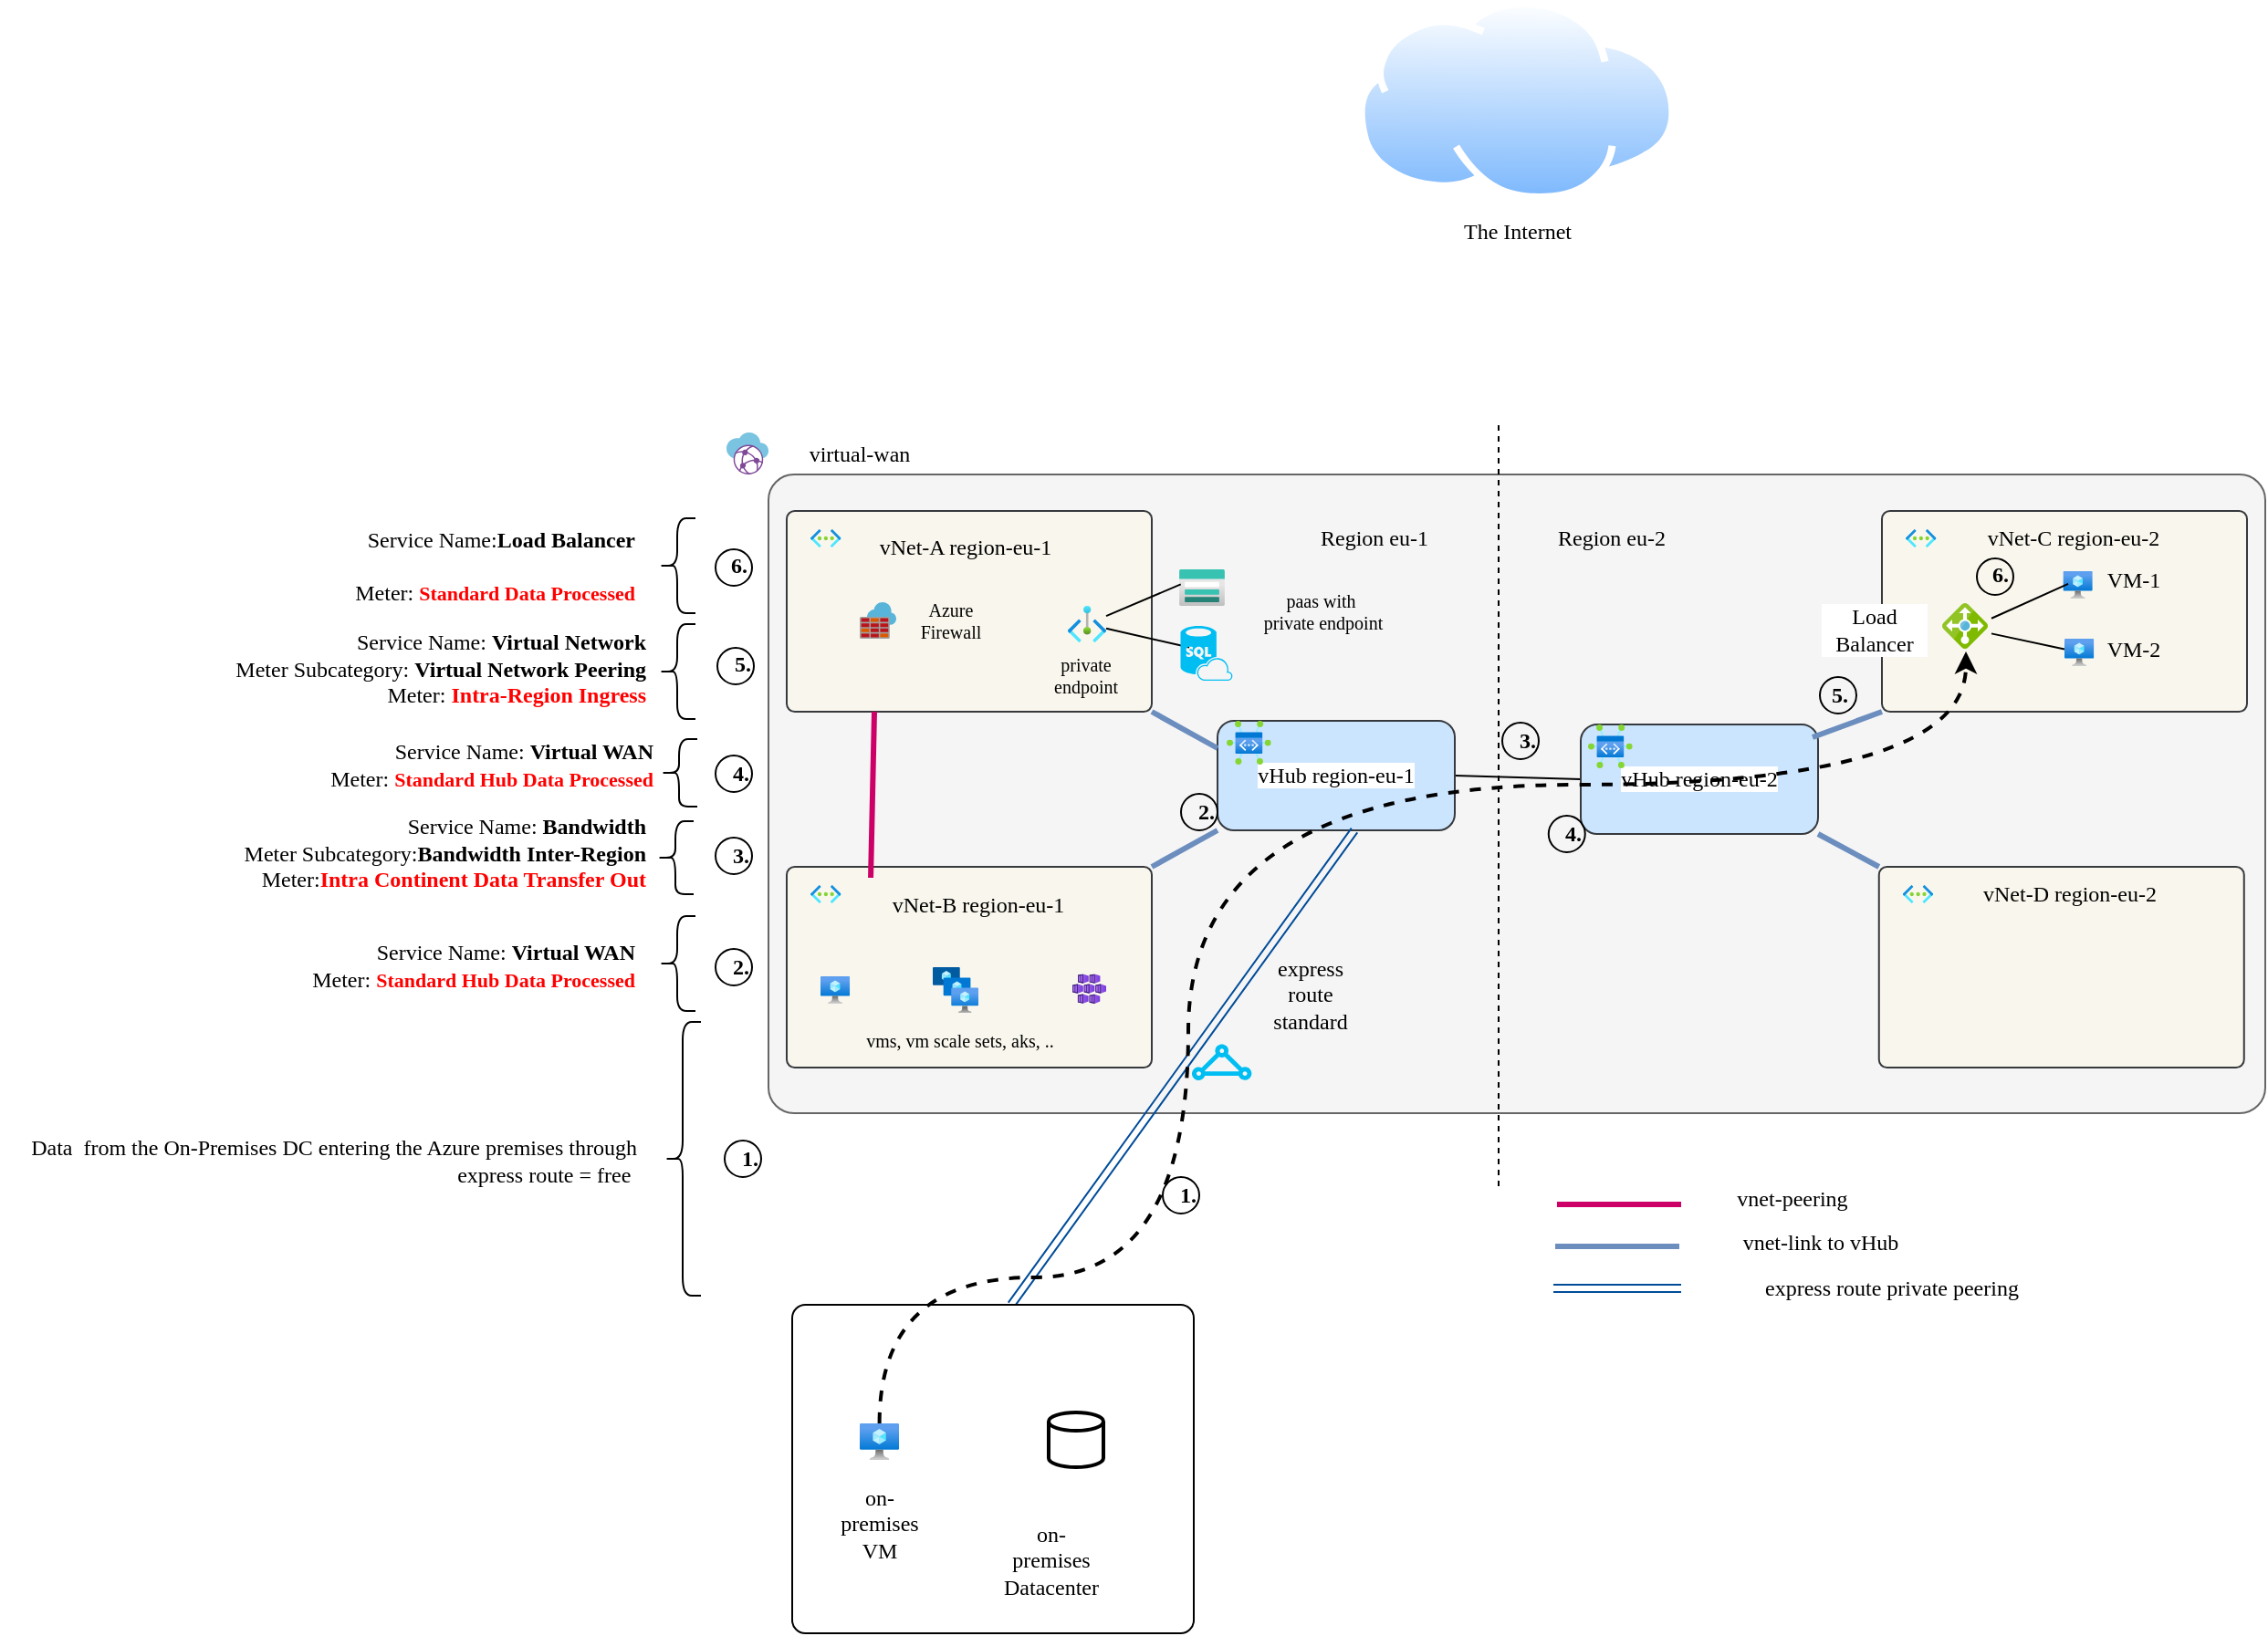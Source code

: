 <mxfile version="27.1.4">
  <diagram name="Seite-1" id="C0ghvE-4qZL3EzDajxP_">
    <mxGraphModel dx="2251" dy="1259" grid="1" gridSize="10" guides="1" tooltips="1" connect="1" arrows="1" fold="1" page="1" pageScale="1" pageWidth="827" pageHeight="1169" math="0" shadow="0">
      <root>
        <mxCell id="0" />
        <mxCell id="1" parent="0" />
        <mxCell id="duxP4CULR9FMRPUdZlci-1" value="" style="rounded=1;whiteSpace=wrap;html=1;arcSize=4;fillColor=#f5f5f5;fontColor=#333333;strokeColor=#666666;" parent="1" vertex="1">
          <mxGeometry x="-100" y="370" width="820" height="350" as="geometry" />
        </mxCell>
        <mxCell id="duxP4CULR9FMRPUdZlci-2" value="The Internet" style="image;aspect=fixed;perimeter=ellipsePerimeter;html=1;align=center;shadow=0;dashed=0;spacingTop=3;image=img/lib/active_directory/internet_cloud.svg;fontFamily=Lucida Console;" parent="1" vertex="1">
          <mxGeometry x="222.7" y="110" width="174.6" height="110" as="geometry" />
        </mxCell>
        <mxCell id="duxP4CULR9FMRPUdZlci-22" style="rounded=0;orthogonalLoop=1;jettySize=auto;html=1;exitX=1;exitY=0.5;exitDx=0;exitDy=0;entryX=0;entryY=0.5;entryDx=0;entryDy=0;endArrow=none;startFill=0;" parent="1" source="duxP4CULR9FMRPUdZlci-3" target="duxP4CULR9FMRPUdZlci-5" edge="1">
          <mxGeometry relative="1" as="geometry" />
        </mxCell>
        <mxCell id="duxP4CULR9FMRPUdZlci-3" value="&lt;span style=&quot;background-color: light-dark(#ffffff, var(--ge-dark-color, #121212));&quot;&gt;vHub region-eu-1 &lt;/span&gt;" style="rounded=1;whiteSpace=wrap;html=1;fontFamily=Lucida Console;fillColor=#cce5ff;strokeColor=#36393d;" parent="1" vertex="1">
          <mxGeometry x="146" y="505" width="130" height="60" as="geometry" />
        </mxCell>
        <mxCell id="duxP4CULR9FMRPUdZlci-33" style="rounded=0;orthogonalLoop=1;jettySize=auto;html=1;exitX=0.5;exitY=0;exitDx=0;exitDy=0;entryX=0.5;entryY=1;entryDx=0;entryDy=0;shape=link;strokeColor=#004C99;" parent="1" edge="1">
          <mxGeometry relative="1" as="geometry">
            <mxPoint x="33" y="825" as="sourcePoint" />
            <mxPoint x="221" y="565" as="targetPoint" />
          </mxGeometry>
        </mxCell>
        <mxCell id="duxP4CULR9FMRPUdZlci-4" value="" style="rounded=1;whiteSpace=wrap;html=1;arcSize=4;" parent="1" vertex="1">
          <mxGeometry x="-87" y="825" width="220" height="180" as="geometry" />
        </mxCell>
        <mxCell id="duxP4CULR9FMRPUdZlci-5" value="&lt;font style=&quot;background-color: light-dark(#ffffff, var(--ge-dark-color, #121212));&quot; face=&quot;Lucida Console&quot;&gt;vHub region-eu-2&lt;/font&gt;" style="rounded=1;whiteSpace=wrap;html=1;fillColor=#cce5ff;strokeColor=#36393d;" parent="1" vertex="1">
          <mxGeometry x="345" y="507" width="130" height="60" as="geometry" />
        </mxCell>
        <mxCell id="duxP4CULR9FMRPUdZlci-20" style="rounded=0;orthogonalLoop=1;jettySize=auto;html=1;exitX=1;exitY=1;exitDx=0;exitDy=0;entryX=0;entryY=0.25;entryDx=0;entryDy=0;endArrow=none;startFill=0;strokeWidth=3;fillColor=#dae8fc;strokeColor=#6c8ebf;" parent="1" source="duxP4CULR9FMRPUdZlci-7" target="duxP4CULR9FMRPUdZlci-3" edge="1">
          <mxGeometry relative="1" as="geometry" />
        </mxCell>
        <mxCell id="duxP4CULR9FMRPUdZlci-7" value="" style="rounded=1;whiteSpace=wrap;html=1;arcSize=4;fillColor=#f9f7ed;strokeColor=#36393d;" parent="1" vertex="1">
          <mxGeometry x="-90" y="390" width="200" height="110" as="geometry" />
        </mxCell>
        <mxCell id="duxP4CULR9FMRPUdZlci-9" value="" style="image;aspect=fixed;html=1;points=[];align=center;fontSize=12;image=img/lib/azure2/networking/Virtual_Networks.svg;" parent="1" vertex="1">
          <mxGeometry x="-77" y="400" width="16.75" height="10" as="geometry" />
        </mxCell>
        <mxCell id="duxP4CULR9FMRPUdZlci-10" value="vNet-A region-eu-1" style="text;html=1;align=center;verticalAlign=middle;whiteSpace=wrap;rounded=0;fontFamily=Lucida Console;" parent="1" vertex="1">
          <mxGeometry x="-62" y="395" width="140" height="30" as="geometry" />
        </mxCell>
        <mxCell id="duxP4CULR9FMRPUdZlci-21" style="rounded=0;orthogonalLoop=1;jettySize=auto;html=1;exitX=1;exitY=0;exitDx=0;exitDy=0;entryX=0;entryY=1;entryDx=0;entryDy=0;endArrow=none;startFill=0;strokeWidth=3;fillColor=#dae8fc;strokeColor=#6c8ebf;" parent="1" source="duxP4CULR9FMRPUdZlci-12" target="duxP4CULR9FMRPUdZlci-3" edge="1">
          <mxGeometry relative="1" as="geometry" />
        </mxCell>
        <mxCell id="duxP4CULR9FMRPUdZlci-12" value="" style="rounded=1;whiteSpace=wrap;html=1;arcSize=4;fillColor=#f9f7ed;strokeColor=#36393d;" parent="1" vertex="1">
          <mxGeometry x="-90" y="585" width="200" height="110" as="geometry" />
        </mxCell>
        <mxCell id="duxP4CULR9FMRPUdZlci-13" value="" style="image;aspect=fixed;html=1;points=[];align=center;fontSize=12;image=img/lib/azure2/networking/Virtual_Networks.svg;" parent="1" vertex="1">
          <mxGeometry x="-77" y="595" width="16.75" height="10" as="geometry" />
        </mxCell>
        <mxCell id="duxP4CULR9FMRPUdZlci-14" value="vNet-B region-eu-1" style="text;html=1;align=center;verticalAlign=middle;whiteSpace=wrap;rounded=0;fontFamily=Lucida Console;" parent="1" vertex="1">
          <mxGeometry x="-55" y="591" width="140" height="30" as="geometry" />
        </mxCell>
        <mxCell id="duxP4CULR9FMRPUdZlci-15" value="" style="rounded=1;whiteSpace=wrap;html=1;arcSize=4;fillColor=#f9f7ed;strokeColor=#36393d;" parent="1" vertex="1">
          <mxGeometry x="510" y="390" width="200" height="110" as="geometry" />
        </mxCell>
        <mxCell id="duxP4CULR9FMRPUdZlci-16" value="" style="image;aspect=fixed;html=1;points=[];align=center;fontSize=12;image=img/lib/azure2/networking/Virtual_Networks.svg;" parent="1" vertex="1">
          <mxGeometry x="523" y="400" width="16.75" height="10" as="geometry" />
        </mxCell>
        <mxCell id="duxP4CULR9FMRPUdZlci-30" style="rounded=0;orthogonalLoop=1;jettySize=auto;html=1;exitX=0.25;exitY=1;exitDx=0;exitDy=0;entryX=0.093;entryY=0;entryDx=0;entryDy=0;entryPerimeter=0;endArrow=none;startFill=0;strokeWidth=3;fillColor=#fff2cc;strokeColor=#CC0066;" parent="1" edge="1">
          <mxGeometry relative="1" as="geometry">
            <mxPoint x="-42" y="500" as="sourcePoint" />
            <mxPoint x="-43.98" y="591" as="targetPoint" />
          </mxGeometry>
        </mxCell>
        <mxCell id="duxP4CULR9FMRPUdZlci-17" value="vNet-C region-eu-2" style="text;html=1;align=center;verticalAlign=middle;whiteSpace=wrap;rounded=0;fontFamily=Lucida Console;" parent="1" vertex="1">
          <mxGeometry x="545" y="390" width="140" height="30" as="geometry" />
        </mxCell>
        <mxCell id="duxP4CULR9FMRPUdZlci-18" value="" style="image;aspect=fixed;html=1;points=[];align=center;fontSize=12;image=img/lib/azure2/networking/Virtual_WAN_Hub.svg;" parent="1" vertex="1">
          <mxGeometry x="151" y="505" width="24.38" height="24" as="geometry" />
        </mxCell>
        <mxCell id="duxP4CULR9FMRPUdZlci-19" value="" style="image;aspect=fixed;html=1;points=[];align=center;fontSize=12;image=img/lib/azure2/networking/Virtual_WAN_Hub.svg;" parent="1" vertex="1">
          <mxGeometry x="349" y="507" width="24.38" height="24" as="geometry" />
        </mxCell>
        <mxCell id="duxP4CULR9FMRPUdZlci-23" style="rounded=0;orthogonalLoop=1;jettySize=auto;html=1;exitX=0;exitY=1;exitDx=0;exitDy=0;entryX=0.977;entryY=0.117;entryDx=0;entryDy=0;entryPerimeter=0;strokeWidth=3;fillColor=#dae8fc;strokeColor=#6c8ebf;endArrow=none;startFill=0;" parent="1" source="duxP4CULR9FMRPUdZlci-15" target="duxP4CULR9FMRPUdZlci-5" edge="1">
          <mxGeometry relative="1" as="geometry" />
        </mxCell>
        <mxCell id="duxP4CULR9FMRPUdZlci-28" style="rounded=0;orthogonalLoop=1;jettySize=auto;html=1;exitX=0;exitY=0;exitDx=0;exitDy=0;entryX=1;entryY=1;entryDx=0;entryDy=0;endArrow=none;startFill=0;strokeWidth=3;fillColor=#dae8fc;strokeColor=#6c8ebf;" parent="1" source="duxP4CULR9FMRPUdZlci-24" target="duxP4CULR9FMRPUdZlci-5" edge="1">
          <mxGeometry relative="1" as="geometry" />
        </mxCell>
        <mxCell id="duxP4CULR9FMRPUdZlci-24" value="" style="rounded=1;whiteSpace=wrap;html=1;arcSize=4;fillColor=#f9f7ed;strokeColor=#36393d;" parent="1" vertex="1">
          <mxGeometry x="508.38" y="585" width="200" height="110" as="geometry" />
        </mxCell>
        <mxCell id="duxP4CULR9FMRPUdZlci-25" value="" style="image;aspect=fixed;html=1;points=[];align=center;fontSize=12;image=img/lib/azure2/networking/Virtual_Networks.svg;" parent="1" vertex="1">
          <mxGeometry x="521.38" y="595" width="16.75" height="10" as="geometry" />
        </mxCell>
        <mxCell id="duxP4CULR9FMRPUdZlci-26" value="vNet-D region-eu-2" style="text;html=1;align=center;verticalAlign=middle;whiteSpace=wrap;rounded=0;fontFamily=Lucida Console;" parent="1" vertex="1">
          <mxGeometry x="543.38" y="585" width="140" height="30" as="geometry" />
        </mxCell>
        <mxCell id="duxP4CULR9FMRPUdZlci-31" value="" style="image;sketch=0;aspect=fixed;html=1;points=[];align=center;fontSize=12;image=img/lib/mscae/Virtual_WANs.svg;" parent="1" vertex="1">
          <mxGeometry x="-123" y="347" width="23" height="23" as="geometry" />
        </mxCell>
        <mxCell id="duxP4CULR9FMRPUdZlci-32" value="" style="verticalLabelPosition=bottom;html=1;verticalAlign=top;align=center;strokeColor=none;fillColor=#00BEF2;shape=mxgraph.azure.express_route;pointerEvents=1;" parent="1" vertex="1">
          <mxGeometry x="131.67" y="682" width="33.33" height="20" as="geometry" />
        </mxCell>
        <mxCell id="duxP4CULR9FMRPUdZlci-34" value="&lt;font face=&quot;Lucida Console&quot;&gt;virtual-wan&lt;/font&gt;" style="text;html=1;align=center;verticalAlign=middle;whiteSpace=wrap;rounded=0;" parent="1" vertex="1">
          <mxGeometry x="-100" y="343.5" width="100" height="30" as="geometry" />
        </mxCell>
        <mxCell id="duxP4CULR9FMRPUdZlci-35" value="" style="endArrow=none;dashed=1;html=1;rounded=0;" parent="1" edge="1">
          <mxGeometry width="50" height="50" relative="1" as="geometry">
            <mxPoint x="300" y="760" as="sourcePoint" />
            <mxPoint x="300" y="340" as="targetPoint" />
          </mxGeometry>
        </mxCell>
        <mxCell id="duxP4CULR9FMRPUdZlci-36" value="Region eu-1" style="text;html=1;align=center;verticalAlign=middle;whiteSpace=wrap;rounded=0;fontFamily=Lucida Console;" parent="1" vertex="1">
          <mxGeometry x="187.38" y="390" width="90" height="30" as="geometry" />
        </mxCell>
        <mxCell id="duxP4CULR9FMRPUdZlci-37" value="Region eu-2" style="text;html=1;align=center;verticalAlign=middle;whiteSpace=wrap;rounded=0;fontFamily=Lucida Console;" parent="1" vertex="1">
          <mxGeometry x="317.38" y="390" width="90" height="30" as="geometry" />
        </mxCell>
        <mxCell id="duxP4CULR9FMRPUdZlci-38" value="&lt;div&gt;on-premises&lt;/div&gt;&lt;div&gt;Datacenter&lt;/div&gt;" style="text;html=1;align=center;verticalAlign=middle;whiteSpace=wrap;rounded=0;fontFamily=Lucida Console;" parent="1" vertex="1">
          <mxGeometry x="25" y="950" width="60" height="30" as="geometry" />
        </mxCell>
        <mxCell id="duxP4CULR9FMRPUdZlci-40" value="express route standard" style="text;html=1;align=center;verticalAlign=middle;whiteSpace=wrap;rounded=0;fontFamily=Lucida Console;" parent="1" vertex="1">
          <mxGeometry x="167.38" y="640" width="60" height="30" as="geometry" />
        </mxCell>
        <mxCell id="duxP4CULR9FMRPUdZlci-41" style="rounded=0;orthogonalLoop=1;jettySize=auto;html=1;exitX=0.25;exitY=1;exitDx=0;exitDy=0;endArrow=none;startFill=0;strokeWidth=3;fillColor=#fff2cc;strokeColor=#CC0066;" parent="1" edge="1">
          <mxGeometry relative="1" as="geometry">
            <mxPoint x="331.98" y="770" as="sourcePoint" />
            <mxPoint x="400" y="770" as="targetPoint" />
          </mxGeometry>
        </mxCell>
        <mxCell id="duxP4CULR9FMRPUdZlci-42" style="rounded=0;orthogonalLoop=1;jettySize=auto;html=1;endArrow=none;startFill=0;strokeWidth=3;fillColor=#dae8fc;strokeColor=#6c8ebf;" parent="1" edge="1">
          <mxGeometry relative="1" as="geometry">
            <mxPoint x="331" y="793" as="sourcePoint" />
            <mxPoint x="399" y="793" as="targetPoint" />
          </mxGeometry>
        </mxCell>
        <mxCell id="duxP4CULR9FMRPUdZlci-43" value="vnet-peering" style="text;html=1;align=center;verticalAlign=middle;whiteSpace=wrap;rounded=0;fontFamily=Lucida Console;" parent="1" vertex="1">
          <mxGeometry x="396" y="752" width="130" height="30" as="geometry" />
        </mxCell>
        <mxCell id="duxP4CULR9FMRPUdZlci-44" value="vnet-link to vHub" style="text;html=1;align=center;verticalAlign=middle;whiteSpace=wrap;rounded=0;fontFamily=Lucida Console;" parent="1" vertex="1">
          <mxGeometry x="395.38" y="776" width="162.62" height="30" as="geometry" />
        </mxCell>
        <mxCell id="duxP4CULR9FMRPUdZlci-45" value="" style="image;aspect=fixed;html=1;points=[];align=center;fontSize=12;image=img/lib/azure2/compute/VM_Scale_Sets.svg;" parent="1" vertex="1">
          <mxGeometry x="-10" y="640" width="25" height="25" as="geometry" />
        </mxCell>
        <mxCell id="duxP4CULR9FMRPUdZlci-46" value="" style="image;aspect=fixed;html=1;points=[];align=center;fontSize=12;image=img/lib/azure2/compute/Virtual_Machine.svg;" parent="1" vertex="1">
          <mxGeometry x="-71.56" y="645" width="16.17" height="15" as="geometry" />
        </mxCell>
        <mxCell id="duxP4CULR9FMRPUdZlci-47" value="" style="image;aspect=fixed;html=1;points=[];align=center;fontSize=12;image=img/lib/azure2/compute/Virtual_Machine.svg;" parent="1" vertex="1">
          <mxGeometry x="-50" y="890" width="21.56" height="20" as="geometry" />
        </mxCell>
        <mxCell id="duxP4CULR9FMRPUdZlci-48" value="" style="image;sketch=0;aspect=fixed;html=1;points=[];align=center;fontSize=12;image=img/lib/mscae/Azure_Firewall.svg;" parent="1" vertex="1">
          <mxGeometry x="-50" y="440" width="20" height="20" as="geometry" />
        </mxCell>
        <mxCell id="duxP4CULR9FMRPUdZlci-49" value="&lt;div&gt;Azure&lt;/div&gt;&lt;div&gt;Firewall&lt;/div&gt;" style="text;html=1;align=center;verticalAlign=middle;whiteSpace=wrap;rounded=0;fontFamily=Lucida Console;fontSize=10;" parent="1" vertex="1">
          <mxGeometry x="-30" y="435" width="60" height="30" as="geometry" />
        </mxCell>
        <mxCell id="duxP4CULR9FMRPUdZlci-50" value="" style="image;aspect=fixed;html=1;points=[];align=center;fontSize=12;image=img/lib/azure2/storage/Storage_Accounts.svg;" parent="1" vertex="1">
          <mxGeometry x="125" y="422" width="25" height="20" as="geometry" />
        </mxCell>
        <mxCell id="duxP4CULR9FMRPUdZlci-51" value="&lt;div&gt;private endpoint&lt;/div&gt;" style="text;html=1;align=center;verticalAlign=middle;whiteSpace=wrap;rounded=0;fontFamily=Lucida Console;fontSize=10;" parent="1" vertex="1">
          <mxGeometry x="44.49" y="465" width="60" height="30" as="geometry" />
        </mxCell>
        <mxCell id="duxP4CULR9FMRPUdZlci-52" value="" style="image;aspect=fixed;html=1;points=[];align=center;fontSize=12;image=img/lib/azure2/other/Private_Endpoints.svg;" parent="1" vertex="1">
          <mxGeometry x="63.97" y="442" width="21.03" height="20" as="geometry" />
        </mxCell>
        <mxCell id="duxP4CULR9FMRPUdZlci-56" style="rounded=0;orthogonalLoop=1;jettySize=auto;html=1;entryX=0.168;entryY=0.391;entryDx=0;entryDy=0;entryPerimeter=0;endArrow=none;startFill=0;" parent="1" source="duxP4CULR9FMRPUdZlci-52" target="duxP4CULR9FMRPUdZlci-53" edge="1">
          <mxGeometry relative="1" as="geometry" />
        </mxCell>
        <mxCell id="duxP4CULR9FMRPUdZlci-53" value="" style="verticalLabelPosition=bottom;html=1;verticalAlign=top;align=center;strokeColor=none;fillColor=#00BEF2;shape=mxgraph.azure.sql_database_sql_azure;" parent="1" vertex="1">
          <mxGeometry x="125.75" y="453" width="28.5" height="30" as="geometry" />
        </mxCell>
        <mxCell id="duxP4CULR9FMRPUdZlci-54" value="&lt;div&gt;paas with&amp;nbsp;&lt;/div&gt;&lt;div&gt;private endpoint&lt;/div&gt;" style="text;html=1;align=center;verticalAlign=middle;whiteSpace=wrap;rounded=0;fontFamily=Lucida Console;fontSize=10;" parent="1" vertex="1">
          <mxGeometry x="154.25" y="430" width="100" height="30" as="geometry" />
        </mxCell>
        <mxCell id="duxP4CULR9FMRPUdZlci-55" style="rounded=0;orthogonalLoop=1;jettySize=auto;html=1;entryX=0.035;entryY=0.41;entryDx=0;entryDy=0;entryPerimeter=0;endArrow=none;startFill=0;" parent="1" source="duxP4CULR9FMRPUdZlci-52" target="duxP4CULR9FMRPUdZlci-50" edge="1">
          <mxGeometry relative="1" as="geometry" />
        </mxCell>
        <mxCell id="duxP4CULR9FMRPUdZlci-57" value="vms, vm scale sets, aks, .." style="text;html=1;align=center;verticalAlign=middle;whiteSpace=wrap;rounded=0;fontFamily=Lucida Console;fontSize=10;" parent="1" vertex="1">
          <mxGeometry x="-100" y="665" width="210" height="30" as="geometry" />
        </mxCell>
        <mxCell id="duxP4CULR9FMRPUdZlci-58" value="" style="image;aspect=fixed;html=1;points=[];align=center;fontSize=12;image=img/lib/azure2/compute/Kubernetes_Services.svg;" parent="1" vertex="1">
          <mxGeometry x="66.52" y="643.69" width="18.48" height="16.31" as="geometry" />
        </mxCell>
        <mxCell id="duxP4CULR9FMRPUdZlci-59" value="" style="strokeWidth=2;html=1;shape=mxgraph.flowchart.database;whiteSpace=wrap;" parent="1" vertex="1">
          <mxGeometry x="53.49" y="884" width="30" height="30" as="geometry" />
        </mxCell>
        <mxCell id="gPbf7C8P6sWkg_50eWg2-5" style="edgeStyle=orthogonalEdgeStyle;rounded=0;orthogonalLoop=1;jettySize=auto;html=1;curved=1;dashed=1;strokeWidth=2;" parent="1" source="duxP4CULR9FMRPUdZlci-47" edge="1">
          <mxGeometry relative="1" as="geometry">
            <Array as="points">
              <mxPoint x="-39" y="810" />
              <mxPoint x="130" y="810" />
              <mxPoint x="130" y="540" />
              <mxPoint x="556" y="540" />
            </Array>
            <mxPoint x="556" y="467" as="targetPoint" />
          </mxGeometry>
        </mxCell>
        <mxCell id="Dm0uZpSRK0ZEPxicm3Ep-5" style="rounded=0;orthogonalLoop=1;jettySize=auto;html=1;endArrow=none;startFill=0;" parent="1" target="Dm0uZpSRK0ZEPxicm3Ep-3" edge="1">
          <mxGeometry relative="1" as="geometry">
            <mxPoint x="570" y="457.182" as="sourcePoint" />
          </mxGeometry>
        </mxCell>
        <mxCell id="Dm0uZpSRK0ZEPxicm3Ep-2" value="" style="image;aspect=fixed;html=1;points=[];align=center;fontSize=12;image=img/lib/azure2/compute/Virtual_Machine.svg;" parent="1" vertex="1">
          <mxGeometry x="609.22" y="423" width="16.17" height="15" as="geometry" />
        </mxCell>
        <mxCell id="Dm0uZpSRK0ZEPxicm3Ep-3" value="" style="image;aspect=fixed;html=1;points=[];align=center;fontSize=12;image=img/lib/azure2/compute/Virtual_Machine.svg;" parent="1" vertex="1">
          <mxGeometry x="610" y="460" width="16.17" height="15" as="geometry" />
        </mxCell>
        <mxCell id="Dm0uZpSRK0ZEPxicm3Ep-4" style="rounded=0;orthogonalLoop=1;jettySize=auto;html=1;entryX=0.174;entryY=0.46;entryDx=0;entryDy=0;entryPerimeter=0;endArrow=none;startFill=0;" parent="1" target="Dm0uZpSRK0ZEPxicm3Ep-2" edge="1">
          <mxGeometry relative="1" as="geometry">
            <mxPoint x="570" y="448.861" as="sourcePoint" />
          </mxGeometry>
        </mxCell>
        <mxCell id="Dm0uZpSRK0ZEPxicm3Ep-6" value="Load Balancer" style="text;html=1;align=center;verticalAlign=middle;whiteSpace=wrap;rounded=0;fontFamily=Lucida Console;labelBackgroundColor=default;" parent="1" vertex="1">
          <mxGeometry x="476.13" y="440" width="60" height="30" as="geometry" />
        </mxCell>
        <mxCell id="Dm0uZpSRK0ZEPxicm3Ep-9" value="&lt;div&gt;on-premises&lt;/div&gt;&lt;div&gt;VM&lt;/div&gt;" style="text;html=1;align=center;verticalAlign=middle;whiteSpace=wrap;rounded=0;fontFamily=Lucida Console;" parent="1" vertex="1">
          <mxGeometry x="-69.22" y="930" width="60" height="30" as="geometry" />
        </mxCell>
        <mxCell id="Dm0uZpSRK0ZEPxicm3Ep-11" value="VM-1" style="text;html=1;align=center;verticalAlign=middle;whiteSpace=wrap;rounded=0;fontFamily=Lucida Console;" parent="1" vertex="1">
          <mxGeometry x="618" y="413" width="60" height="30" as="geometry" />
        </mxCell>
        <mxCell id="Dm0uZpSRK0ZEPxicm3Ep-12" value="VM-2" style="text;html=1;align=center;verticalAlign=middle;whiteSpace=wrap;rounded=0;fontFamily=Lucida Console;" parent="1" vertex="1">
          <mxGeometry x="618" y="451" width="60" height="30" as="geometry" />
        </mxCell>
        <mxCell id="Dm0uZpSRK0ZEPxicm3Ep-13" style="rounded=0;orthogonalLoop=1;jettySize=auto;html=1;shape=link;strokeColor=#004C99;" parent="1" edge="1">
          <mxGeometry relative="1" as="geometry">
            <mxPoint x="330" y="816" as="sourcePoint" />
            <mxPoint x="400" y="816" as="targetPoint" />
          </mxGeometry>
        </mxCell>
        <mxCell id="Dm0uZpSRK0ZEPxicm3Ep-14" value="express route private peering" style="text;html=1;align=center;verticalAlign=middle;whiteSpace=wrap;rounded=0;fontFamily=Lucida Console;" parent="1" vertex="1">
          <mxGeometry x="401" y="801" width="229" height="30" as="geometry" />
        </mxCell>
        <mxCell id="Dm0uZpSRK0ZEPxicm3Ep-16" value="&lt;div&gt;&lt;font face=&quot;Lucida Console&quot;&gt;Data&amp;nbsp; from the On-Premises DC entering the Azure premises through express route = free&lt;/font&gt;&amp;nbsp;&lt;/div&gt;" style="text;html=1;align=right;verticalAlign=middle;rounded=0;whiteSpace=wrap;" parent="1" vertex="1">
          <mxGeometry x="-520" y="710" width="350" height="72" as="geometry" />
        </mxCell>
        <mxCell id="Dm0uZpSRK0ZEPxicm3Ep-17" value="" style="shape=curlyBracket;whiteSpace=wrap;html=1;rounded=1;labelPosition=left;verticalLabelPosition=middle;align=right;verticalAlign=middle;" parent="1" vertex="1">
          <mxGeometry x="-157" y="670" width="20" height="150" as="geometry" />
        </mxCell>
        <mxCell id="Dm0uZpSRK0ZEPxicm3Ep-18" value="&lt;font face=&quot;Lucida Console&quot;&gt;&lt;br&gt;Service Name: &lt;b&gt;Virtual WAN&lt;/b&gt;&lt;/font&gt;&lt;div&gt;&lt;font face=&quot;Lucida Console&quot;&gt;Meter: &lt;/font&gt;&lt;font style=&quot;white-space: nowrap; font-size: 11px; color: rgb(255, 0, 0);&quot; face=&quot;Lucida Console&quot;&gt;&lt;b&gt;Standard Hub Data Processed&lt;/b&gt;&lt;/font&gt;&lt;/div&gt;" style="text;html=1;align=right;verticalAlign=middle;rounded=0;whiteSpace=wrap;" parent="1" vertex="1">
          <mxGeometry x="-521" y="597" width="350" height="70" as="geometry" />
        </mxCell>
        <mxCell id="Dm0uZpSRK0ZEPxicm3Ep-19" value="" style="shape=curlyBracket;whiteSpace=wrap;html=1;rounded=1;labelPosition=left;verticalLabelPosition=middle;align=right;verticalAlign=middle;" parent="1" vertex="1">
          <mxGeometry x="-160" y="612" width="20" height="52" as="geometry" />
        </mxCell>
        <mxCell id="Dm0uZpSRK0ZEPxicm3Ep-21" value="&lt;font face=&quot;Lucida Console&quot;&gt;&lt;br&gt;Service Name: &lt;b&gt;Bandwidth&lt;/b&gt;&lt;/font&gt;&lt;div&gt;&lt;font face=&quot;Lucida Console&quot;&gt;Meter Subcategory:&lt;span class=&quot;pie-legend-title ellipsis&quot;&gt;&lt;b&gt;Bandwidth Inter-Region&lt;/b&gt;&lt;/span&gt;&lt;/font&gt;&lt;/div&gt;&lt;div&gt;&lt;font face=&quot;Lucida Console&quot;&gt;Meter:&lt;span style=&quot;color: rgb(255, 0, 0);&quot; class=&quot;pie-legend-title ellipsis&quot;&gt;&lt;b&gt;Intra Continent Data Transfer Out&lt;/b&gt;&lt;/span&gt;&lt;/font&gt;&lt;/div&gt;" style="text;html=1;align=right;verticalAlign=middle;rounded=0;whiteSpace=wrap;" parent="1" vertex="1">
          <mxGeometry x="-515" y="535" width="350" height="70" as="geometry" />
        </mxCell>
        <mxCell id="krYM3cxRlhCQfFP8GPMY-1" value="" style="shape=curlyBracket;whiteSpace=wrap;html=1;rounded=1;labelPosition=left;verticalLabelPosition=middle;align=right;verticalAlign=middle;" vertex="1" parent="1">
          <mxGeometry x="-161" y="560" width="20" height="40" as="geometry" />
        </mxCell>
        <mxCell id="krYM3cxRlhCQfFP8GPMY-6" value="" style="ellipse;whiteSpace=wrap;html=1;aspect=fixed;fillColor=none;fontFamily=Lucida Console;" vertex="1" parent="1">
          <mxGeometry x="327.38" y="557" width="20" height="20" as="geometry" />
        </mxCell>
        <mxCell id="krYM3cxRlhCQfFP8GPMY-8" value="&lt;font&gt;4.&lt;/font&gt;" style="text;html=1;align=center;verticalAlign=middle;whiteSpace=wrap;rounded=0;fontFamily=Lucida Console;fontStyle=1" vertex="1" parent="1">
          <mxGeometry x="311.38" y="552" width="60" height="30" as="geometry" />
        </mxCell>
        <mxCell id="krYM3cxRlhCQfFP8GPMY-9" value="" style="ellipse;whiteSpace=wrap;html=1;aspect=fixed;fillColor=none;" vertex="1" parent="1">
          <mxGeometry x="116" y="755" width="20" height="20" as="geometry" />
        </mxCell>
        <mxCell id="krYM3cxRlhCQfFP8GPMY-10" value="&lt;font face=&quot;Lucida Console&quot;&gt;1.&lt;/font&gt;" style="text;html=1;align=center;verticalAlign=middle;whiteSpace=wrap;rounded=0;fontStyle=1" vertex="1" parent="1">
          <mxGeometry x="100" y="750" width="60" height="30" as="geometry" />
        </mxCell>
        <mxCell id="krYM3cxRlhCQfFP8GPMY-12" value="" style="ellipse;whiteSpace=wrap;html=1;aspect=fixed;fillColor=none;" vertex="1" parent="1">
          <mxGeometry x="126" y="545" width="20" height="20" as="geometry" />
        </mxCell>
        <mxCell id="krYM3cxRlhCQfFP8GPMY-13" value="&lt;font face=&quot;Lucida Console&quot;&gt;2.&lt;/font&gt;" style="text;html=1;align=center;verticalAlign=middle;whiteSpace=wrap;rounded=0;fontStyle=1" vertex="1" parent="1">
          <mxGeometry x="110" y="540" width="60" height="30" as="geometry" />
        </mxCell>
        <mxCell id="krYM3cxRlhCQfFP8GPMY-15" value="" style="ellipse;whiteSpace=wrap;html=1;aspect=fixed;fillColor=none;" vertex="1" parent="1">
          <mxGeometry x="302" y="506" width="20" height="20" as="geometry" />
        </mxCell>
        <mxCell id="krYM3cxRlhCQfFP8GPMY-16" value="&lt;font face=&quot;Lucida Console&quot;&gt;3.&lt;/font&gt;" style="text;html=1;align=center;verticalAlign=middle;whiteSpace=wrap;rounded=0;fontStyle=1" vertex="1" parent="1">
          <mxGeometry x="286" y="501" width="60" height="30" as="geometry" />
        </mxCell>
        <mxCell id="krYM3cxRlhCQfFP8GPMY-17" value="" style="image;sketch=0;aspect=fixed;html=1;points=[];align=center;fontSize=12;image=img/lib/mscae/Load_Balancer_feature.svg;" vertex="1" parent="1">
          <mxGeometry x="543" y="440.5" width="25" height="25" as="geometry" />
        </mxCell>
        <mxCell id="krYM3cxRlhCQfFP8GPMY-19" value="&lt;font face=&quot;Lucida Console&quot;&gt;&lt;br&gt;Service Name:&lt;b&gt;Load Balancer&lt;/b&gt;&lt;/font&gt;&lt;div&gt;&lt;br&gt;&lt;/div&gt;&lt;div&gt;&lt;font face=&quot;Lucida Console&quot;&gt;Meter: &lt;/font&gt;&lt;font style=&quot;white-space: nowrap; font-size: 11px; color: rgb(255, 0, 0);&quot; face=&quot;Lucida Console&quot;&gt;&lt;b&gt;Standard Data Processed&lt;/b&gt;&lt;/font&gt;&lt;/div&gt;" style="text;html=1;align=right;verticalAlign=middle;rounded=0;whiteSpace=wrap;" vertex="1" parent="1">
          <mxGeometry x="-521" y="378" width="350" height="70" as="geometry" />
        </mxCell>
        <mxCell id="krYM3cxRlhCQfFP8GPMY-20" value="" style="shape=curlyBracket;whiteSpace=wrap;html=1;rounded=1;labelPosition=left;verticalLabelPosition=middle;align=right;verticalAlign=middle;" vertex="1" parent="1">
          <mxGeometry x="-160" y="394" width="20" height="52" as="geometry" />
        </mxCell>
        <mxCell id="krYM3cxRlhCQfFP8GPMY-22" value="&lt;font face=&quot;Lucida Console&quot;&gt;&lt;br&gt;Service Name: &lt;b&gt;Virtual Network&lt;br&gt;&lt;/b&gt;&lt;/font&gt;&lt;div&gt;&lt;font face=&quot;Lucida Console&quot;&gt;Meter Subcategory: &lt;b&gt;Virtual Network Peering&lt;/b&gt;&lt;/font&gt;&lt;/div&gt;&lt;div&gt;&lt;font face=&quot;Lucida Console&quot;&gt;Meter: &lt;b&gt;&lt;span style=&quot;color: rgb(255, 0, 0);&quot;&gt;Intra-Region Ingress&lt;/span&gt;&lt;/b&gt;&lt;/font&gt;&lt;/div&gt;" style="text;html=1;align=right;verticalAlign=middle;rounded=0;whiteSpace=wrap;" vertex="1" parent="1">
          <mxGeometry x="-515" y="434" width="350" height="70" as="geometry" />
        </mxCell>
        <mxCell id="krYM3cxRlhCQfFP8GPMY-23" value="" style="shape=curlyBracket;whiteSpace=wrap;html=1;rounded=1;labelPosition=left;verticalLabelPosition=middle;align=right;verticalAlign=middle;" vertex="1" parent="1">
          <mxGeometry x="-160" y="452" width="20" height="52" as="geometry" />
        </mxCell>
        <mxCell id="krYM3cxRlhCQfFP8GPMY-25" value="" style="ellipse;whiteSpace=wrap;html=1;aspect=fixed;fillColor=none;" vertex="1" parent="1">
          <mxGeometry x="476" y="481" width="20" height="20" as="geometry" />
        </mxCell>
        <mxCell id="krYM3cxRlhCQfFP8GPMY-26" value="&lt;font face=&quot;Lucida Console&quot;&gt;5.&lt;/font&gt;" style="text;html=1;align=center;verticalAlign=middle;whiteSpace=wrap;rounded=0;fontStyle=1" vertex="1" parent="1">
          <mxGeometry x="457" y="476" width="60" height="30" as="geometry" />
        </mxCell>
        <mxCell id="krYM3cxRlhCQfFP8GPMY-28" value="" style="ellipse;whiteSpace=wrap;html=1;aspect=fixed;fillColor=none;" vertex="1" parent="1">
          <mxGeometry x="-124" y="735" width="20" height="20" as="geometry" />
        </mxCell>
        <mxCell id="krYM3cxRlhCQfFP8GPMY-29" value="&lt;font face=&quot;Lucida Console&quot;&gt;1.&lt;/font&gt;" style="text;html=1;align=center;verticalAlign=middle;whiteSpace=wrap;rounded=0;fontStyle=1" vertex="1" parent="1">
          <mxGeometry x="-140" y="730" width="60" height="30" as="geometry" />
        </mxCell>
        <mxCell id="krYM3cxRlhCQfFP8GPMY-30" value="" style="ellipse;whiteSpace=wrap;html=1;aspect=fixed;fillColor=none;" vertex="1" parent="1">
          <mxGeometry x="-129" y="630" width="20" height="20" as="geometry" />
        </mxCell>
        <mxCell id="krYM3cxRlhCQfFP8GPMY-31" value="&lt;font face=&quot;Lucida Console&quot;&gt;2.&lt;/font&gt;" style="text;html=1;align=center;verticalAlign=middle;whiteSpace=wrap;rounded=0;fontStyle=1" vertex="1" parent="1">
          <mxGeometry x="-145" y="625" width="60" height="30" as="geometry" />
        </mxCell>
        <mxCell id="krYM3cxRlhCQfFP8GPMY-32" value="" style="ellipse;whiteSpace=wrap;html=1;aspect=fixed;fillColor=none;" vertex="1" parent="1">
          <mxGeometry x="-129" y="569" width="20" height="20" as="geometry" />
        </mxCell>
        <mxCell id="krYM3cxRlhCQfFP8GPMY-33" value="&lt;font face=&quot;Lucida Console&quot;&gt;3.&lt;/font&gt;" style="text;html=1;align=center;verticalAlign=middle;whiteSpace=wrap;rounded=0;fontStyle=1" vertex="1" parent="1">
          <mxGeometry x="-145" y="564" width="60" height="30" as="geometry" />
        </mxCell>
        <mxCell id="krYM3cxRlhCQfFP8GPMY-34" value="" style="ellipse;whiteSpace=wrap;html=1;aspect=fixed;fillColor=none;" vertex="1" parent="1">
          <mxGeometry x="-129" y="524" width="20" height="20" as="geometry" />
        </mxCell>
        <mxCell id="krYM3cxRlhCQfFP8GPMY-35" value="&lt;font face=&quot;Lucida Console&quot;&gt;4.&lt;/font&gt;" style="text;html=1;align=center;verticalAlign=middle;whiteSpace=wrap;rounded=0;fontStyle=1" vertex="1" parent="1">
          <mxGeometry x="-145" y="519" width="60" height="30" as="geometry" />
        </mxCell>
        <mxCell id="krYM3cxRlhCQfFP8GPMY-36" value="" style="ellipse;whiteSpace=wrap;html=1;aspect=fixed;fillColor=none;" vertex="1" parent="1">
          <mxGeometry x="-128" y="465" width="20" height="20" as="geometry" />
        </mxCell>
        <mxCell id="krYM3cxRlhCQfFP8GPMY-37" value="&lt;font face=&quot;Lucida Console&quot;&gt;5.&lt;/font&gt;" style="text;html=1;align=center;verticalAlign=middle;whiteSpace=wrap;rounded=0;fontStyle=1" vertex="1" parent="1">
          <mxGeometry x="-144" y="459" width="60" height="30" as="geometry" />
        </mxCell>
        <mxCell id="krYM3cxRlhCQfFP8GPMY-38" value="&lt;font face=&quot;Lucida Console&quot;&gt;&lt;br&gt;Service Name: &lt;b&gt;Virtual WAN&lt;/b&gt;&lt;/font&gt;&lt;div&gt;&lt;font face=&quot;Lucida Console&quot;&gt;Meter: &lt;/font&gt;&lt;font style=&quot;white-space: nowrap; font-size: 11px; color: rgb(255, 0, 0);&quot; face=&quot;Lucida Console&quot;&gt;&lt;b&gt;Standard Hub Data Processed&lt;/b&gt;&lt;/font&gt;&lt;/div&gt;" style="text;html=1;align=right;verticalAlign=middle;rounded=0;whiteSpace=wrap;" vertex="1" parent="1">
          <mxGeometry x="-511" y="487" width="350" height="70" as="geometry" />
        </mxCell>
        <mxCell id="krYM3cxRlhCQfFP8GPMY-39" value="" style="ellipse;whiteSpace=wrap;html=1;aspect=fixed;fillColor=none;" vertex="1" parent="1">
          <mxGeometry x="-129" y="411" width="20" height="20" as="geometry" />
        </mxCell>
        <mxCell id="krYM3cxRlhCQfFP8GPMY-40" value="&lt;font face=&quot;Lucida Console&quot;&gt;6.&lt;/font&gt;" style="text;html=1;align=center;verticalAlign=middle;whiteSpace=wrap;rounded=0;fontStyle=1" vertex="1" parent="1">
          <mxGeometry x="-146" y="405" width="60" height="30" as="geometry" />
        </mxCell>
        <mxCell id="krYM3cxRlhCQfFP8GPMY-41" value="" style="shape=curlyBracket;whiteSpace=wrap;html=1;rounded=1;labelPosition=left;verticalLabelPosition=middle;align=right;verticalAlign=middle;" vertex="1" parent="1">
          <mxGeometry x="-159" y="515" width="20" height="37" as="geometry" />
        </mxCell>
        <mxCell id="krYM3cxRlhCQfFP8GPMY-43" value="" style="ellipse;whiteSpace=wrap;html=1;aspect=fixed;fillColor=none;" vertex="1" parent="1">
          <mxGeometry x="562" y="416" width="20" height="20" as="geometry" />
        </mxCell>
        <mxCell id="krYM3cxRlhCQfFP8GPMY-44" value="&lt;font face=&quot;Lucida Console&quot;&gt;6.&lt;/font&gt;" style="text;html=1;align=center;verticalAlign=middle;whiteSpace=wrap;rounded=0;fontStyle=1" vertex="1" parent="1">
          <mxGeometry x="545" y="410" width="60" height="30" as="geometry" />
        </mxCell>
      </root>
    </mxGraphModel>
  </diagram>
</mxfile>
